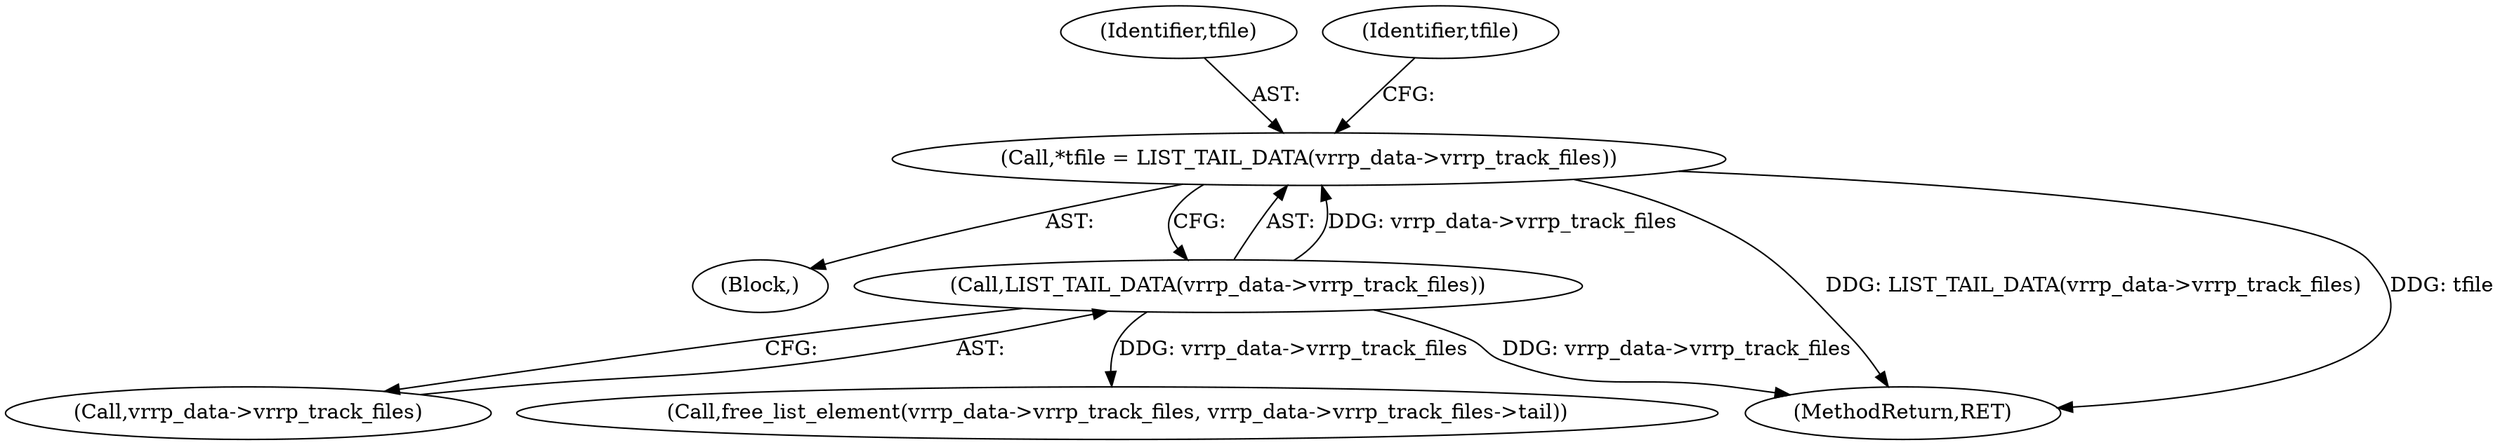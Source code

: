 digraph "0_keepalived_04f2d32871bb3b11d7dc024039952f2fe2750306_4@pointer" {
"1000108" [label="(Call,*tfile = LIST_TAIL_DATA(vrrp_data->vrrp_track_files))"];
"1000110" [label="(Call,LIST_TAIL_DATA(vrrp_data->vrrp_track_files))"];
"1000109" [label="(Identifier,tfile)"];
"1000106" [label="(Block,)"];
"1000120" [label="(Identifier,tfile)"];
"1000111" [label="(Call,vrrp_data->vrrp_track_files)"];
"1000110" [label="(Call,LIST_TAIL_DATA(vrrp_data->vrrp_track_files))"];
"1000129" [label="(Call,free_list_element(vrrp_data->vrrp_track_files, vrrp_data->vrrp_track_files->tail))"];
"1000108" [label="(Call,*tfile = LIST_TAIL_DATA(vrrp_data->vrrp_track_files))"];
"1000210" [label="(MethodReturn,RET)"];
"1000108" -> "1000106"  [label="AST: "];
"1000108" -> "1000110"  [label="CFG: "];
"1000109" -> "1000108"  [label="AST: "];
"1000110" -> "1000108"  [label="AST: "];
"1000120" -> "1000108"  [label="CFG: "];
"1000108" -> "1000210"  [label="DDG: LIST_TAIL_DATA(vrrp_data->vrrp_track_files)"];
"1000108" -> "1000210"  [label="DDG: tfile"];
"1000110" -> "1000108"  [label="DDG: vrrp_data->vrrp_track_files"];
"1000110" -> "1000111"  [label="CFG: "];
"1000111" -> "1000110"  [label="AST: "];
"1000110" -> "1000210"  [label="DDG: vrrp_data->vrrp_track_files"];
"1000110" -> "1000129"  [label="DDG: vrrp_data->vrrp_track_files"];
}
